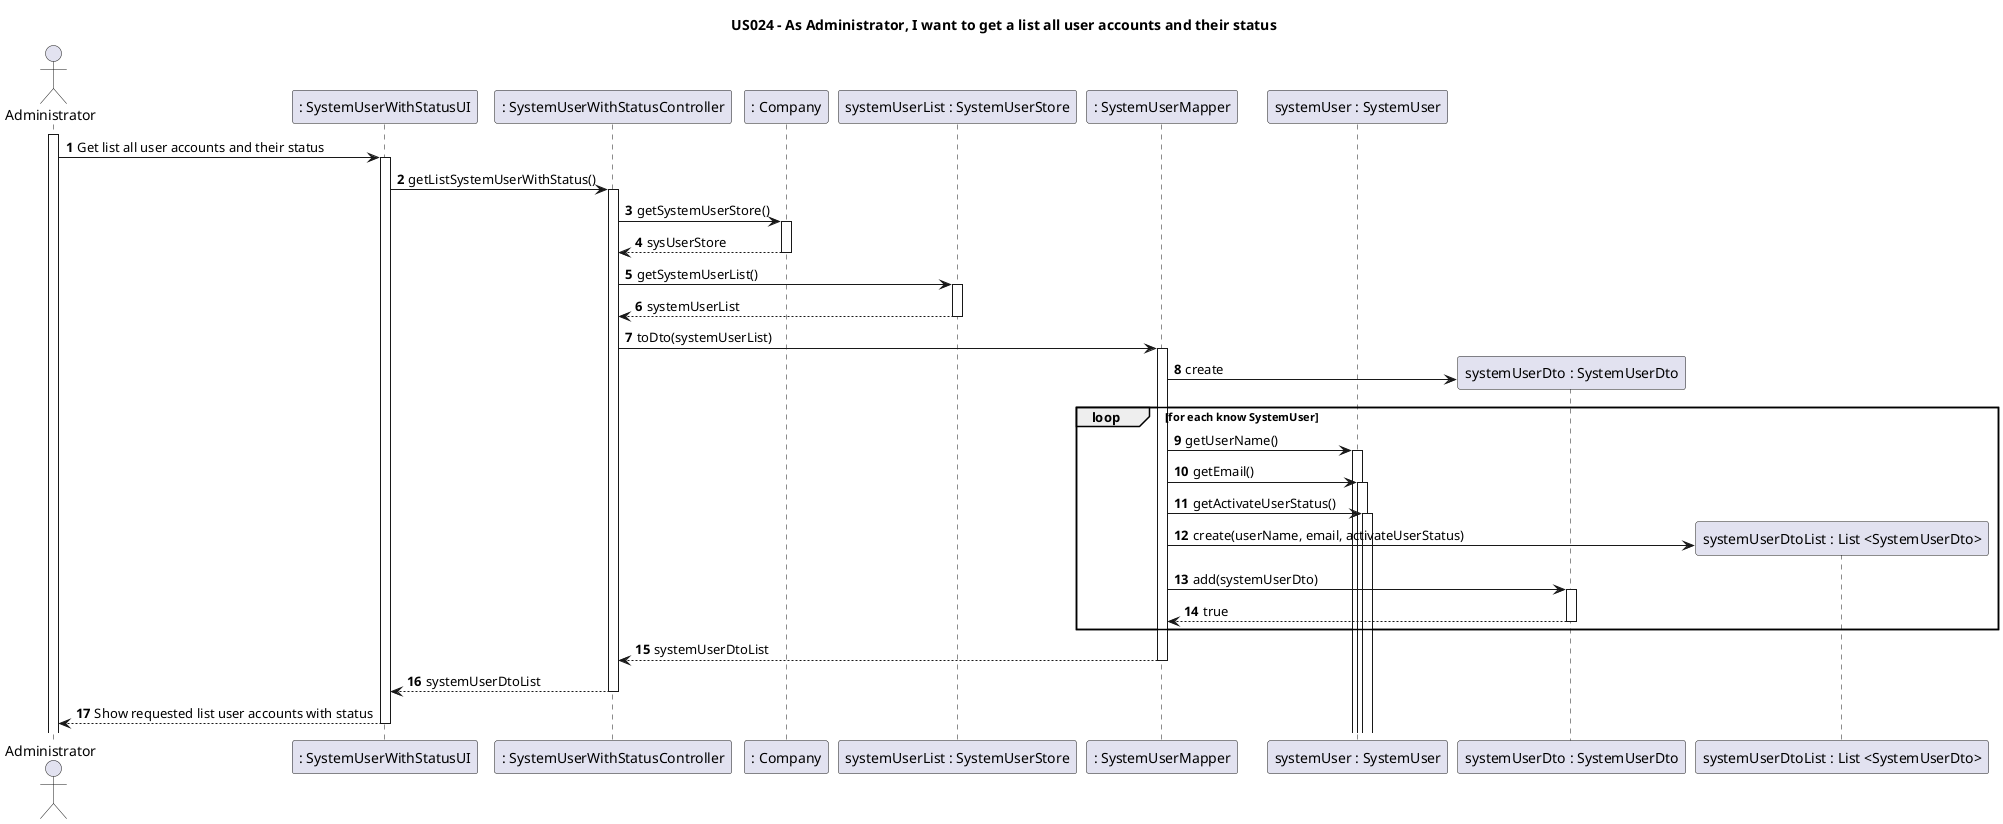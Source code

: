 @startuml
'https://plantuml.com/sequence-diagram

title US024 - As Administrator, I want to get a list all user accounts and their status

autoactivate on
autonumber

actor "Administrator" as User
participant ": SystemUserWithStatusUI" as System
participant ": SystemUserWithStatusController" as Ctrl
participant ": Company" as C1
participant "systemUserList : SystemUserStore" as C2
participant ": SystemUserMapper" as C3
participant "systemUser : SystemUser" as C4
participant "systemUserDto : SystemUserDto" as C5
participant "systemUserDtoList : List <SystemUserDto>" as C6




activate User

User -> System: Get list all user accounts and their status
System -> Ctrl: getListSystemUserWithStatus()
Ctrl-> C1 : getSystemUserStore()
C1--> Ctrl : sysUserStore
Ctrl->C2 : getSystemUserList()

C2-->Ctrl : systemUserList
Ctrl->C3 :toDto(systemUserList)

C3->C5 **: create
 loop for each know SystemUser
C3->C4 : getUserName()
C3->C4 : getEmail()
C3->C4 : getActivateUserStatus()
C3-> C6 ** : create(userName, email, activateUserStatus)
C3->C5 : add(systemUserDto)
C5-->C3 : true
end
C3-->Ctrl: systemUserDtoList
Ctrl-->System : systemUserDtoList
System-->User : Show requested list user accounts with status

@enduml
